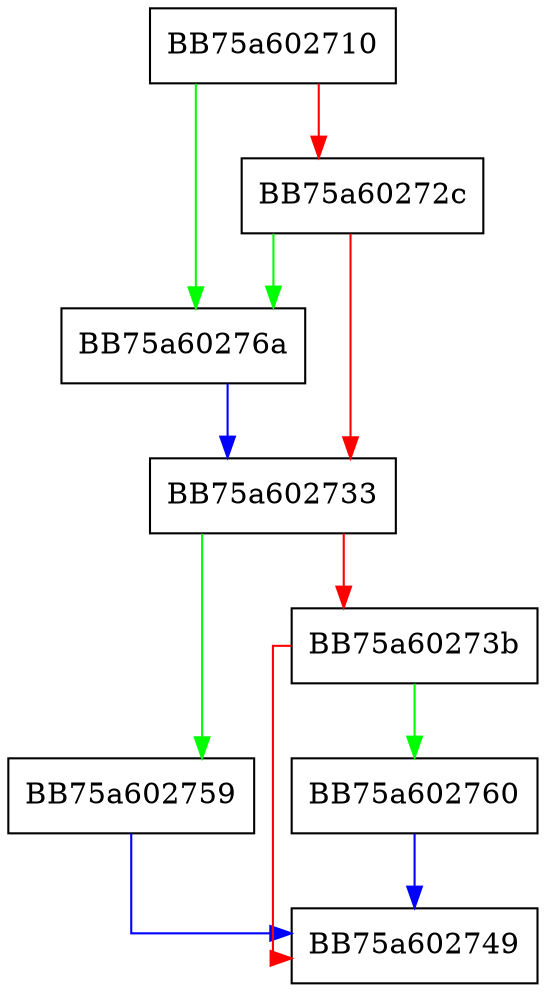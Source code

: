 digraph try_bind {
  node [shape="box"];
  graph [splines=ortho];
  BB75a602710 -> BB75a60276a [color="green"];
  BB75a602710 -> BB75a60272c [color="red"];
  BB75a60272c -> BB75a60276a [color="green"];
  BB75a60272c -> BB75a602733 [color="red"];
  BB75a602733 -> BB75a602759 [color="green"];
  BB75a602733 -> BB75a60273b [color="red"];
  BB75a60273b -> BB75a602760 [color="green"];
  BB75a60273b -> BB75a602749 [color="red"];
  BB75a602759 -> BB75a602749 [color="blue"];
  BB75a602760 -> BB75a602749 [color="blue"];
  BB75a60276a -> BB75a602733 [color="blue"];
}